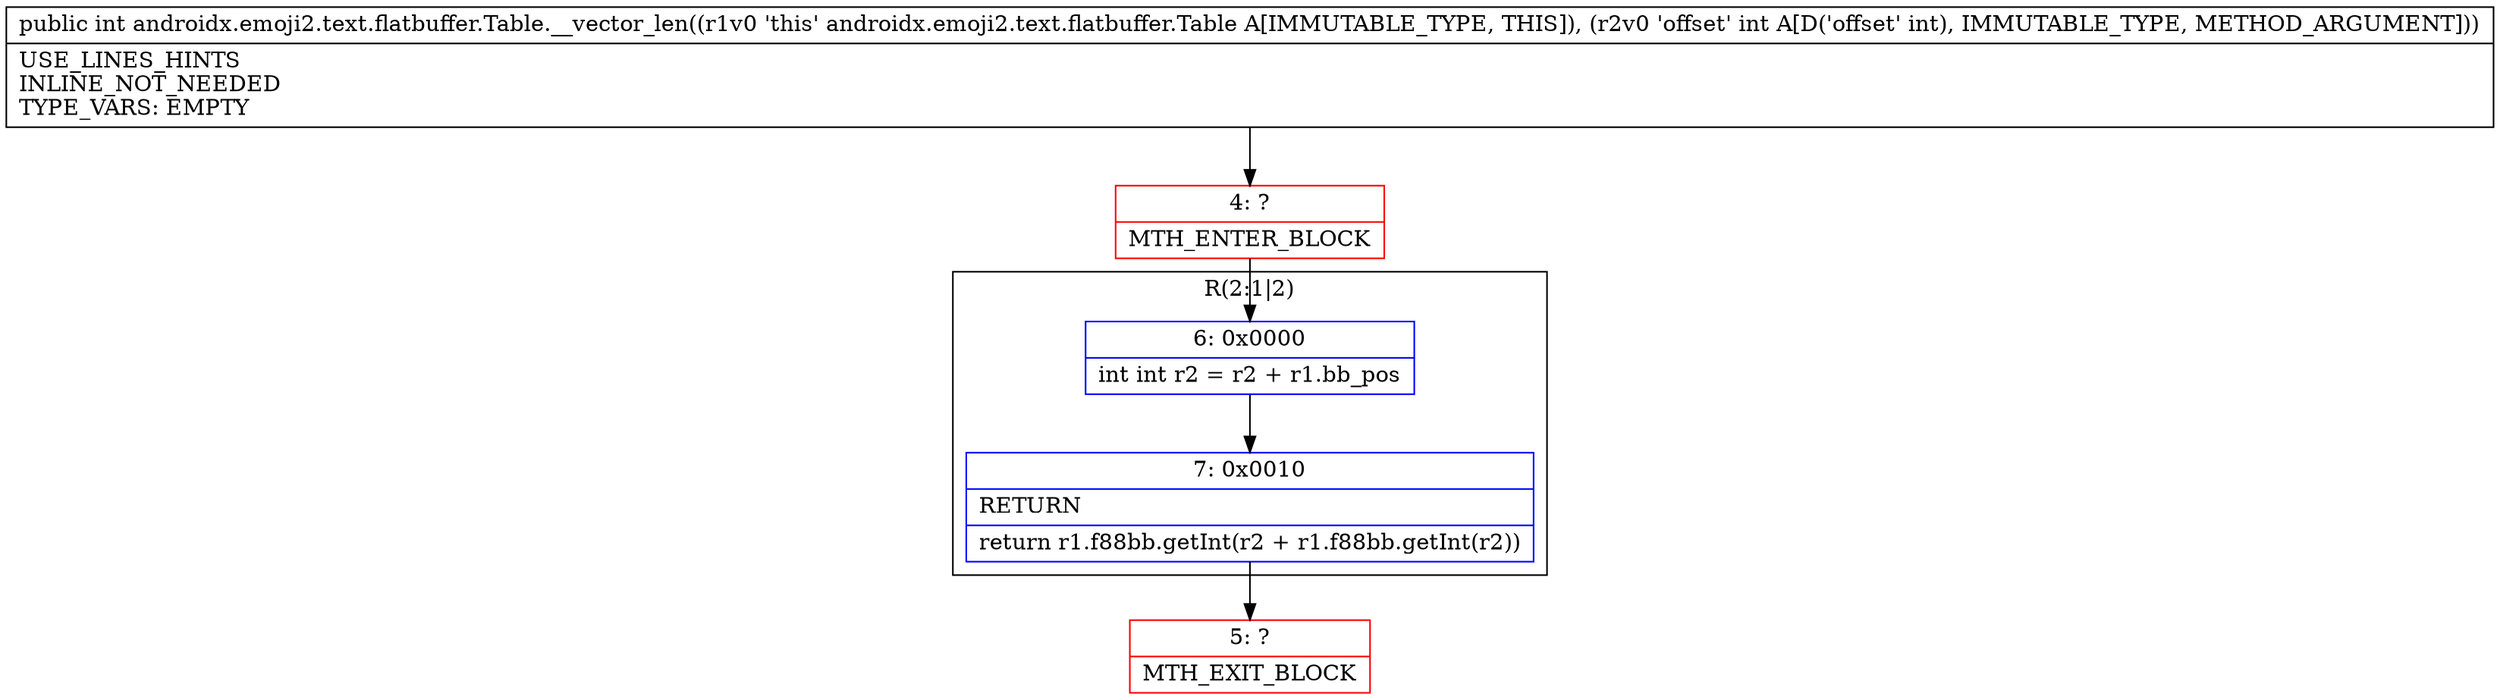 digraph "CFG forandroidx.emoji2.text.flatbuffer.Table.__vector_len(I)I" {
subgraph cluster_Region_1161958986 {
label = "R(2:1|2)";
node [shape=record,color=blue];
Node_6 [shape=record,label="{6\:\ 0x0000|int int r2 = r2 + r1.bb_pos\l}"];
Node_7 [shape=record,label="{7\:\ 0x0010|RETURN\l|return r1.f88bb.getInt(r2 + r1.f88bb.getInt(r2))\l}"];
}
Node_4 [shape=record,color=red,label="{4\:\ ?|MTH_ENTER_BLOCK\l}"];
Node_5 [shape=record,color=red,label="{5\:\ ?|MTH_EXIT_BLOCK\l}"];
MethodNode[shape=record,label="{public int androidx.emoji2.text.flatbuffer.Table.__vector_len((r1v0 'this' androidx.emoji2.text.flatbuffer.Table A[IMMUTABLE_TYPE, THIS]), (r2v0 'offset' int A[D('offset' int), IMMUTABLE_TYPE, METHOD_ARGUMENT]))  | USE_LINES_HINTS\lINLINE_NOT_NEEDED\lTYPE_VARS: EMPTY\l}"];
MethodNode -> Node_4;Node_6 -> Node_7;
Node_7 -> Node_5;
Node_4 -> Node_6;
}

